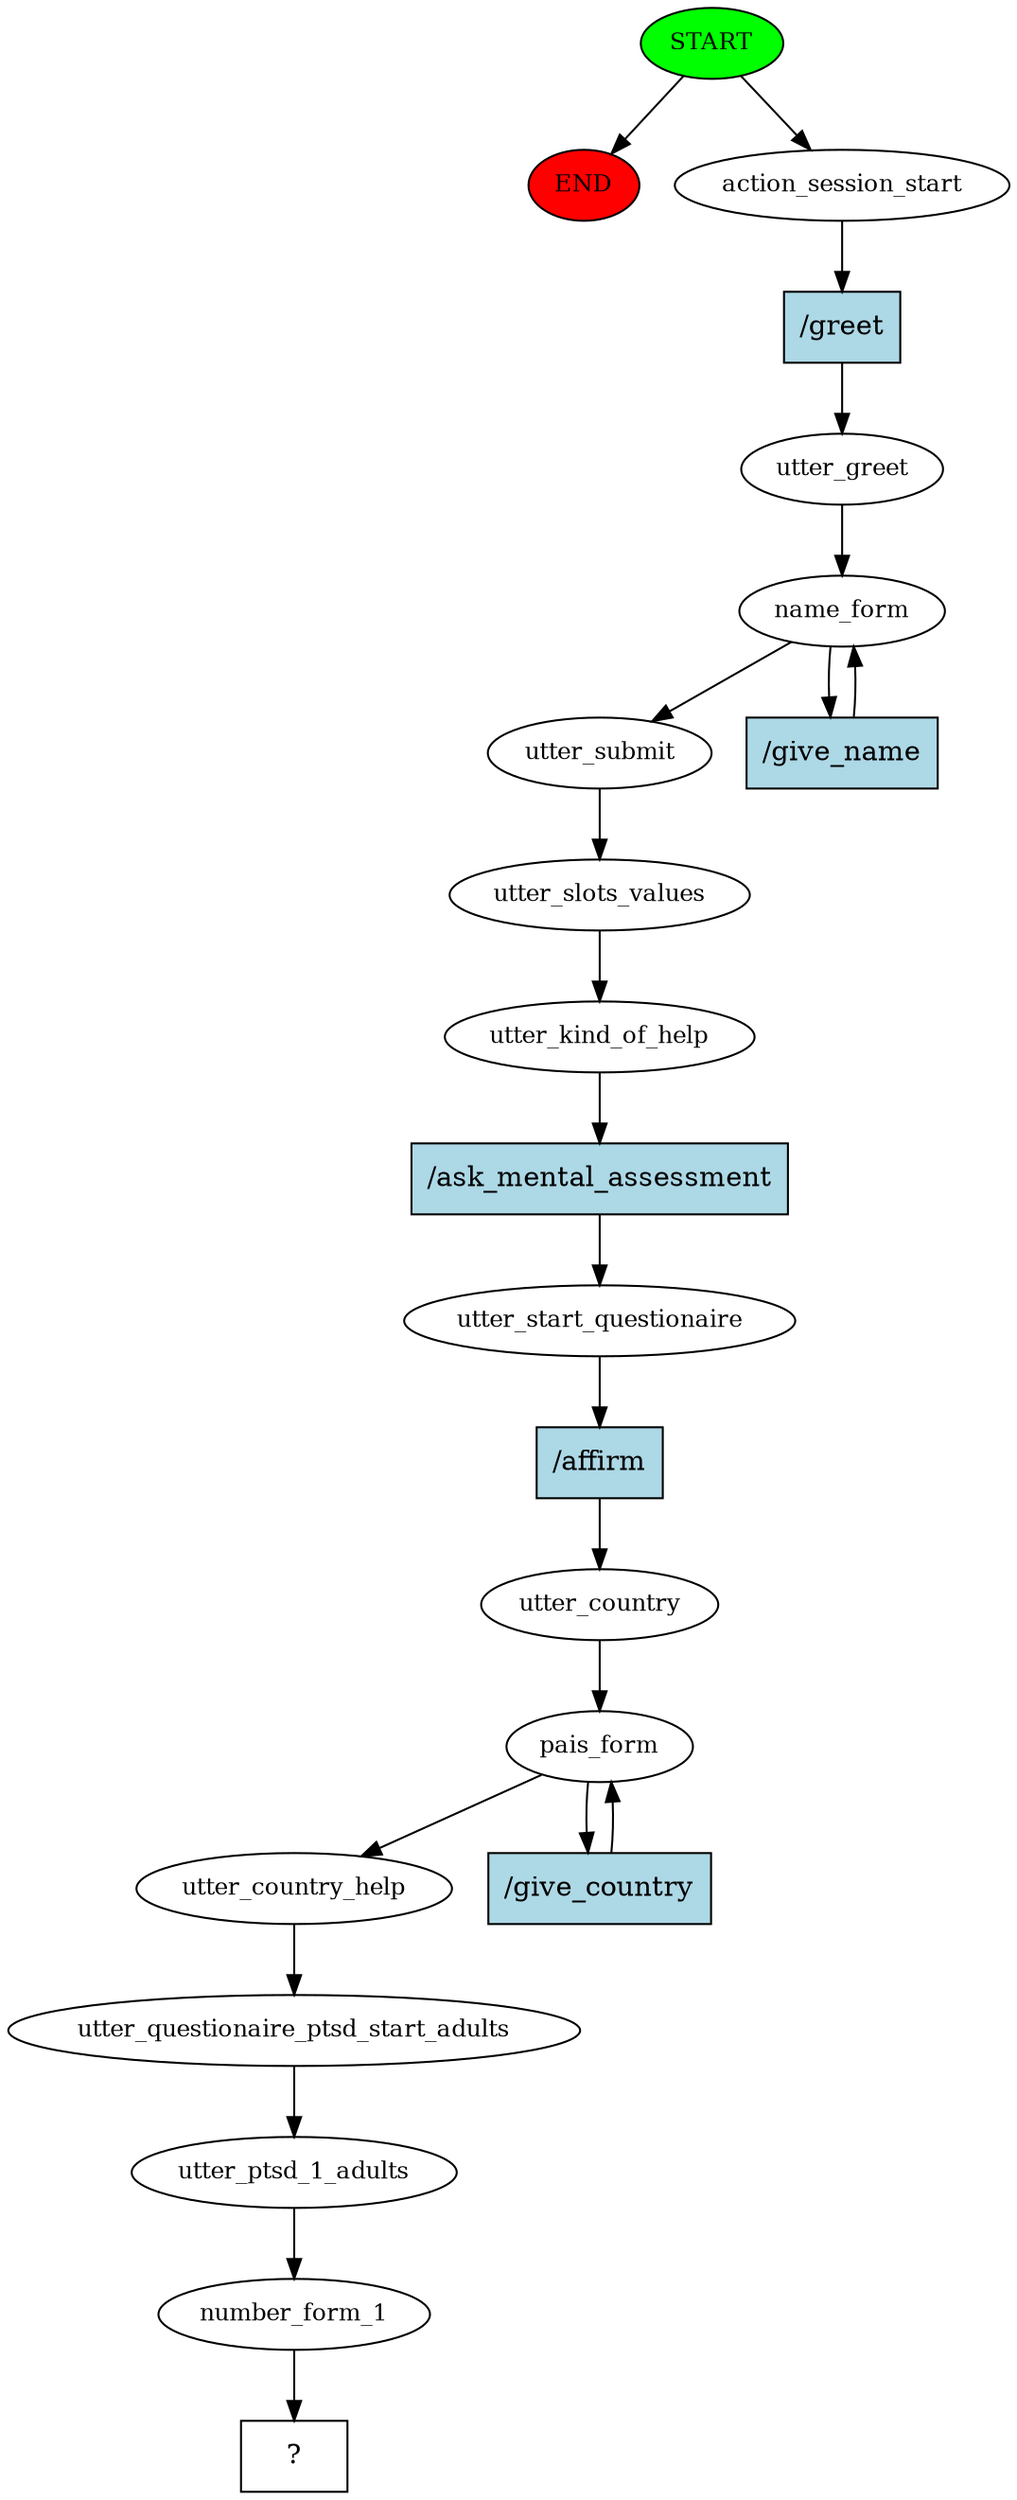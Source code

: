 digraph  {
0 [class="start active", fillcolor=green, fontsize=12, label=START, style=filled];
"-1" [class=end, fillcolor=red, fontsize=12, label=END, style=filled];
1 [class=active, fontsize=12, label=action_session_start];
2 [class=active, fontsize=12, label=utter_greet];
3 [class=active, fontsize=12, label=name_form];
5 [class=active, fontsize=12, label=utter_submit];
6 [class=active, fontsize=12, label=utter_slots_values];
7 [class=active, fontsize=12, label=utter_kind_of_help];
8 [class=active, fontsize=12, label=utter_start_questionaire];
9 [class=active, fontsize=12, label=utter_country];
10 [class=active, fontsize=12, label=pais_form];
12 [class=active, fontsize=12, label=utter_country_help];
13 [class=active, fontsize=12, label=utter_questionaire_ptsd_start_adults];
14 [class=active, fontsize=12, label=utter_ptsd_1_adults];
15 [class=active, fontsize=12, label=number_form_1];
16 [class="intent dashed active", label="  ?  ", shape=rect];
17 [class="intent active", fillcolor=lightblue, label="/greet", shape=rect, style=filled];
18 [class="intent active", fillcolor=lightblue, label="/give_name", shape=rect, style=filled];
19 [class="intent active", fillcolor=lightblue, label="/ask_mental_assessment", shape=rect, style=filled];
20 [class="intent active", fillcolor=lightblue, label="/affirm", shape=rect, style=filled];
21 [class="intent active", fillcolor=lightblue, label="/give_country", shape=rect, style=filled];
0 -> "-1"  [class="", key=NONE, label=""];
0 -> 1  [class=active, key=NONE, label=""];
1 -> 17  [class=active, key=0];
2 -> 3  [class=active, key=NONE, label=""];
3 -> 5  [class=active, key=NONE, label=""];
3 -> 18  [class=active, key=0];
5 -> 6  [class=active, key=NONE, label=""];
6 -> 7  [class=active, key=NONE, label=""];
7 -> 19  [class=active, key=0];
8 -> 20  [class=active, key=0];
9 -> 10  [class=active, key=NONE, label=""];
10 -> 12  [class=active, key=NONE, label=""];
10 -> 21  [class=active, key=0];
12 -> 13  [class=active, key=NONE, label=""];
13 -> 14  [class=active, key=NONE, label=""];
14 -> 15  [class=active, key=NONE, label=""];
15 -> 16  [class=active, key=NONE, label=""];
17 -> 2  [class=active, key=0];
18 -> 3  [class=active, key=0];
19 -> 8  [class=active, key=0];
20 -> 9  [class=active, key=0];
21 -> 10  [class=active, key=0];
}
